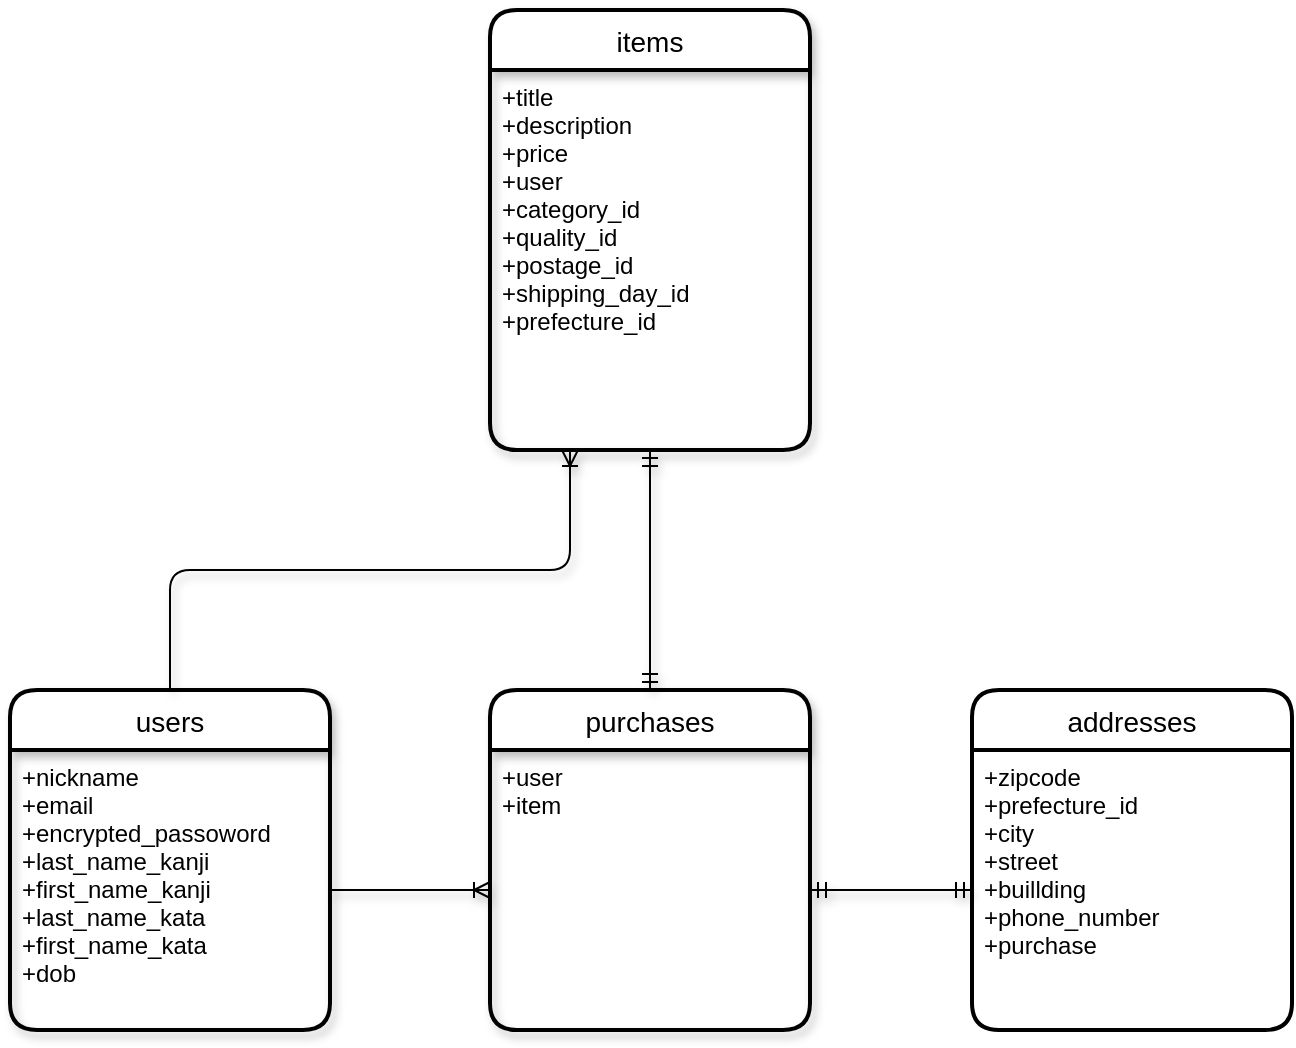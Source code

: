 <mxfile>
    <diagram id="I0g6jNkVL5QfLApA_Lqz" name="DB設計">
        <mxGraphModel dx="820" dy="663" grid="1" gridSize="10" guides="1" tooltips="1" connect="1" arrows="1" fold="1" page="1" pageScale="1" pageWidth="827" pageHeight="1169" math="0" shadow="0">
            <root>
                <mxCell id="0"/>
                <mxCell id="1" parent="0"/>
                <mxCell id="8" value="users" style="swimlane;childLayout=stackLayout;horizontal=1;startSize=30;horizontalStack=0;rounded=1;fontSize=14;fontStyle=0;strokeWidth=2;resizeParent=0;resizeLast=1;shadow=1;dashed=0;align=center;" vertex="1" parent="1">
                    <mxGeometry x="500" y="720" width="160" height="170" as="geometry"/>
                </mxCell>
                <mxCell id="9" value="+nickname&#10;+email&#10;+encrypted_passoword&#10;+last_name_kanji&#10;+first_name_kanji&#10;+last_name_kata&#10;+first_name_kata&#10;+dob&#10;" style="align=left;strokeColor=none;fillColor=none;spacingLeft=4;fontSize=12;verticalAlign=top;resizable=0;rotatable=0;part=1;shadow=1;" vertex="1" parent="8">
                    <mxGeometry y="30" width="160" height="140" as="geometry"/>
                </mxCell>
                <mxCell id="10" value="items" style="swimlane;childLayout=stackLayout;horizontal=1;startSize=30;horizontalStack=0;rounded=1;fontSize=14;fontStyle=0;strokeWidth=2;resizeParent=0;resizeLast=1;shadow=1;dashed=0;align=center;" vertex="1" parent="1">
                    <mxGeometry x="740" y="380" width="160" height="220" as="geometry"/>
                </mxCell>
                <mxCell id="11" value="+title&#10;+description&#10;+price&#10;+user&#10;+category_id&#10;+quality_id&#10;+postage_id&#10;+shipping_day_id&#10;+prefecture_id&#10;" style="align=left;strokeColor=none;fillColor=none;spacingLeft=4;fontSize=12;verticalAlign=top;resizable=0;rotatable=0;part=1;shadow=1;" vertex="1" parent="10">
                    <mxGeometry y="30" width="160" height="190" as="geometry"/>
                </mxCell>
                <mxCell id="48" value="addresses" style="swimlane;childLayout=stackLayout;horizontal=1;startSize=30;horizontalStack=0;rounded=1;fontSize=14;fontStyle=0;strokeWidth=2;resizeParent=0;resizeLast=1;shadow=0;dashed=0;align=center;" vertex="1" parent="1">
                    <mxGeometry x="981" y="720" width="160" height="170" as="geometry"/>
                </mxCell>
                <mxCell id="49" value="+zipcode&#10;+prefecture_id&#10;+city&#10;+street&#10;+buillding&#10;+phone_number&#10;+purchase" style="align=left;strokeColor=none;fillColor=none;spacingLeft=4;fontSize=12;verticalAlign=top;resizable=0;rotatable=0;part=1;" vertex="1" parent="48">
                    <mxGeometry y="30" width="160" height="140" as="geometry"/>
                </mxCell>
                <mxCell id="59" value="" style="fontSize=12;html=1;endArrow=ERoneToMany;shadow=1;exitX=0.5;exitY=0;exitDx=0;exitDy=0;entryX=0.25;entryY=1;entryDx=0;entryDy=0;edgeStyle=orthogonalEdgeStyle;" edge="1" parent="1" source="8" target="11">
                    <mxGeometry width="100" height="100" relative="1" as="geometry">
                        <mxPoint x="880" y="880" as="sourcePoint"/>
                        <mxPoint x="820" y="640" as="targetPoint"/>
                    </mxGeometry>
                </mxCell>
                <mxCell id="90" value="purchases" style="swimlane;childLayout=stackLayout;horizontal=1;startSize=30;horizontalStack=0;rounded=1;fontSize=14;fontStyle=0;strokeWidth=2;resizeParent=0;resizeLast=1;shadow=1;dashed=0;align=center;" vertex="1" parent="1">
                    <mxGeometry x="740" y="720" width="160" height="170" as="geometry"/>
                </mxCell>
                <mxCell id="91" value="+user&#10;+item" style="align=left;strokeColor=none;fillColor=none;spacingLeft=4;fontSize=12;verticalAlign=top;resizable=0;rotatable=0;part=1;shadow=1;" vertex="1" parent="90">
                    <mxGeometry y="30" width="160" height="140" as="geometry"/>
                </mxCell>
                <mxCell id="96" value="" style="edgeStyle=entityRelationEdgeStyle;fontSize=12;html=1;endArrow=ERoneToMany;shadow=1;entryX=0;entryY=0.5;entryDx=0;entryDy=0;exitX=1;exitY=0.5;exitDx=0;exitDy=0;" edge="1" parent="1" source="9" target="91">
                    <mxGeometry width="100" height="100" relative="1" as="geometry">
                        <mxPoint x="690" y="820" as="sourcePoint"/>
                        <mxPoint x="790" y="720" as="targetPoint"/>
                    </mxGeometry>
                </mxCell>
                <mxCell id="102" value="" style="edgeStyle=entityRelationEdgeStyle;fontSize=12;html=1;endArrow=ERmandOne;startArrow=ERmandOne;shadow=1;exitX=1;exitY=0.5;exitDx=0;exitDy=0;entryX=0;entryY=0.5;entryDx=0;entryDy=0;" edge="1" parent="1" source="91" target="49">
                    <mxGeometry width="100" height="100" relative="1" as="geometry">
                        <mxPoint x="930" y="720" as="sourcePoint"/>
                        <mxPoint x="1030" y="620" as="targetPoint"/>
                    </mxGeometry>
                </mxCell>
                <mxCell id="105" value="" style="fontSize=12;html=1;endArrow=ERmandOne;startArrow=ERmandOne;shadow=1;exitX=0.5;exitY=0;exitDx=0;exitDy=0;entryX=0.5;entryY=1;entryDx=0;entryDy=0;" edge="1" parent="1" source="90" target="11">
                    <mxGeometry width="100" height="100" relative="1" as="geometry">
                        <mxPoint x="850" y="640" as="sourcePoint"/>
                        <mxPoint x="931.0" y="640" as="targetPoint"/>
                    </mxGeometry>
                </mxCell>
            </root>
        </mxGraphModel>
    </diagram>
</mxfile>